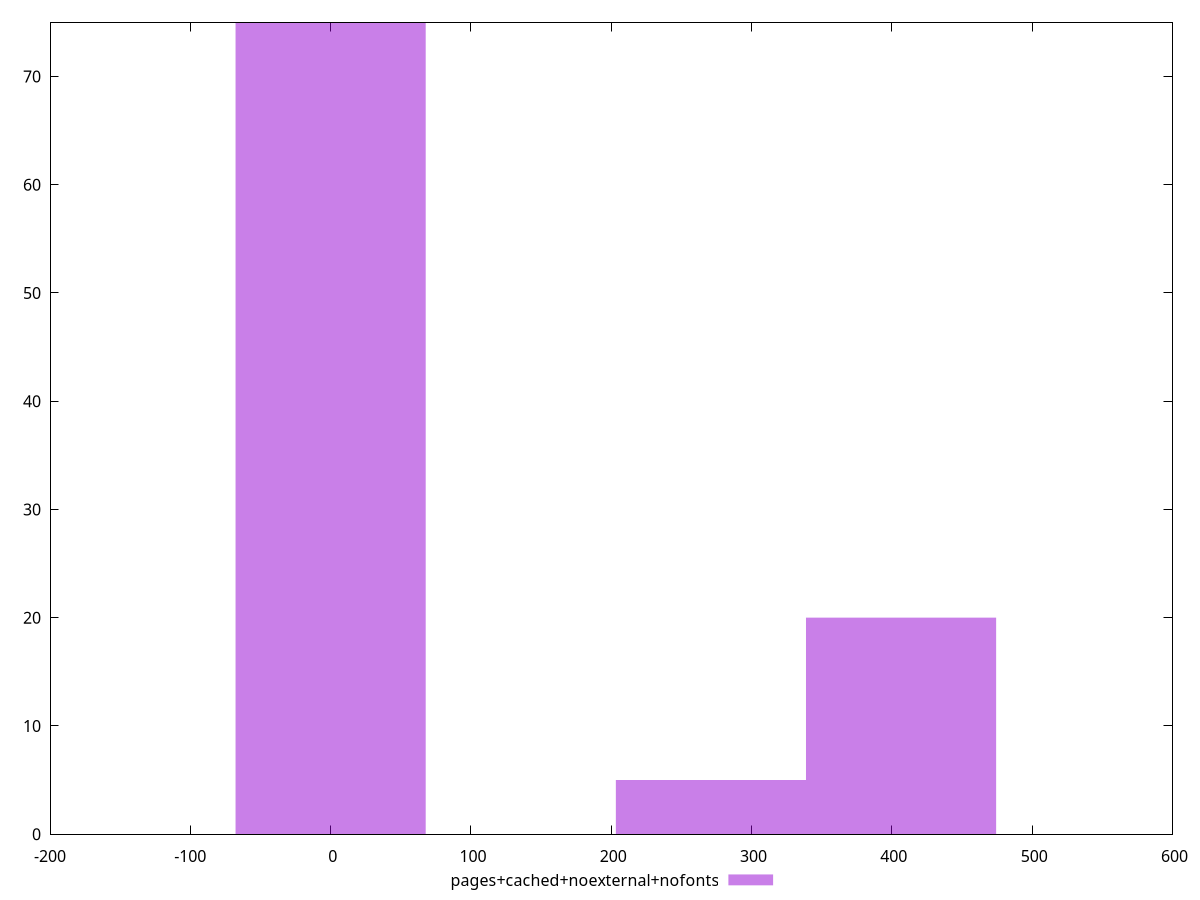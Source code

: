 $_pagesCachedNoexternalNofonts <<EOF
0 75
271.0340992559267 5
406.55114888389005 20
EOF
set key outside below
set terminal pngcairo
set output "report_00004_2020-11-02T20-21-41.718Z/render-blocking-resources/pages+cached+noexternal+nofonts//raw_hist.png"
set yrange [0:75]
set boxwidth 135.51704962796336
set style fill transparent solid 0.5 noborder
plot $_pagesCachedNoexternalNofonts title "pages+cached+noexternal+nofonts" with boxes ,
